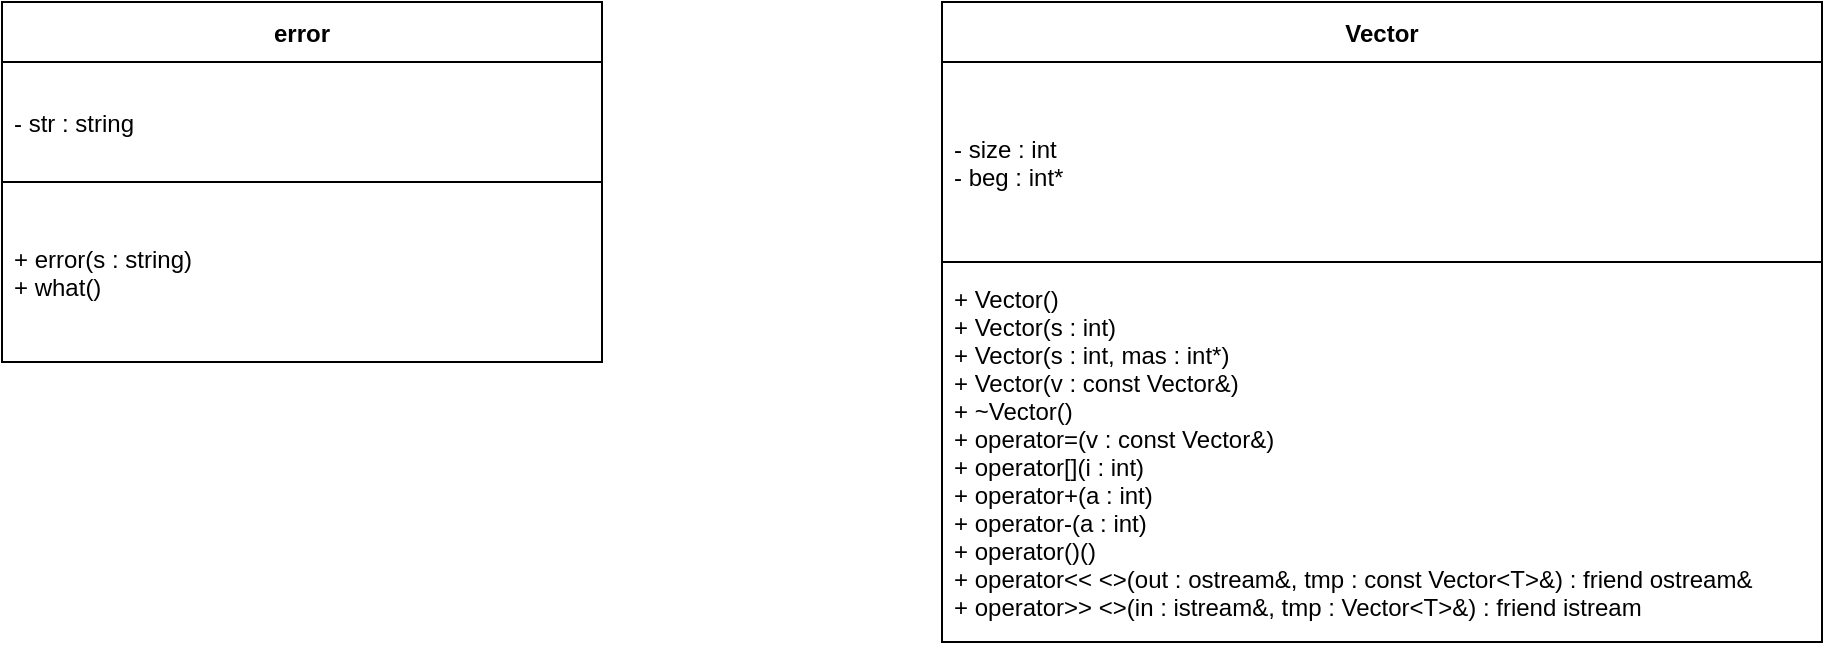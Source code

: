 <mxfile>
    <diagram id="SQz-jW7jYEupffBCN8sf" name="Страница 1">
        <mxGraphModel dx="734" dy="782" grid="1" gridSize="10" guides="1" tooltips="1" connect="1" arrows="1" fold="1" page="1" pageScale="1" pageWidth="827" pageHeight="1169" math="0" shadow="0">
            <root>
                <mxCell id="0"/>
                <mxCell id="1" parent="0"/>
                <mxCell id="4" value="error" style="swimlane;fontStyle=1;childLayout=stackLayout;horizontal=1;startSize=30;horizontalStack=0;resizeParent=1;resizeParentMax=0;resizeLast=0;collapsible=1;marginBottom=0;swimlaneLine=1;" parent="1" vertex="1">
                    <mxGeometry x="210" y="250" width="300" height="180" as="geometry"/>
                </mxCell>
                <mxCell id="5" value="- str : string" style="text;strokeColor=none;fillColor=none;align=left;verticalAlign=middle;spacingLeft=4;spacingRight=4;overflow=hidden;points=[[0,0.5],[1,0.5]];portConstraint=eastwest;rotatable=0;" parent="4" vertex="1">
                    <mxGeometry y="30" width="300" height="60" as="geometry"/>
                </mxCell>
                <mxCell id="6" value="+ error(s : string)&#10;+ what()" style="text;strokeColor=default;fillColor=none;align=left;verticalAlign=middle;spacingLeft=4;spacingRight=4;overflow=hidden;points=[[0,0.5],[1,0.5]];portConstraint=eastwest;rotatable=0;" parent="4" vertex="1">
                    <mxGeometry y="90" width="300" height="90" as="geometry"/>
                </mxCell>
                <mxCell id="26" value="Vector" style="swimlane;fontStyle=1;childLayout=stackLayout;horizontal=1;startSize=30;horizontalStack=0;resizeParent=1;resizeParentMax=0;resizeLast=0;collapsible=1;marginBottom=0;swimlaneLine=1;" parent="1" vertex="1">
                    <mxGeometry x="680" y="250" width="440" height="320" as="geometry"/>
                </mxCell>
                <mxCell id="27" value="- size : int&#10;- beg : int*" style="text;strokeColor=none;fillColor=none;align=left;verticalAlign=middle;spacingLeft=4;spacingRight=4;overflow=hidden;points=[[0,0.5],[1,0.5]];portConstraint=eastwest;rotatable=0;" parent="26" vertex="1">
                    <mxGeometry y="30" width="440" height="100" as="geometry"/>
                </mxCell>
                <mxCell id="28" value="+ Vector()&#10;+ Vector(s : int)&#10;+ Vector(s : int, mas : int*)&#10;+ Vector(v : const Vector&amp;)&#10;+ ~Vector()&#10;+ operator=(v : const Vector&amp;)&#10;+ operator[](i : int)&#10;+ operator+(a : int)&#10;+ operator-(a : int)&#10;+ operator()()&#10;+ operator&lt;&lt; &lt;&gt;(out : ostream&amp;, tmp : const Vector&lt;T&gt;&amp;) : friend ostream&amp;&#10;+ operator&gt;&gt; &lt;&gt;(in : istream&amp;, tmp : Vector&lt;T&gt;&amp;) : friend istream" style="text;strokeColor=default;fillColor=none;align=left;verticalAlign=middle;spacingLeft=4;spacingRight=4;overflow=hidden;points=[[0,0.5],[1,0.5]];portConstraint=eastwest;rotatable=0;" parent="26" vertex="1">
                    <mxGeometry y="130" width="440" height="190" as="geometry"/>
                </mxCell>
            </root>
        </mxGraphModel>
    </diagram>
</mxfile>